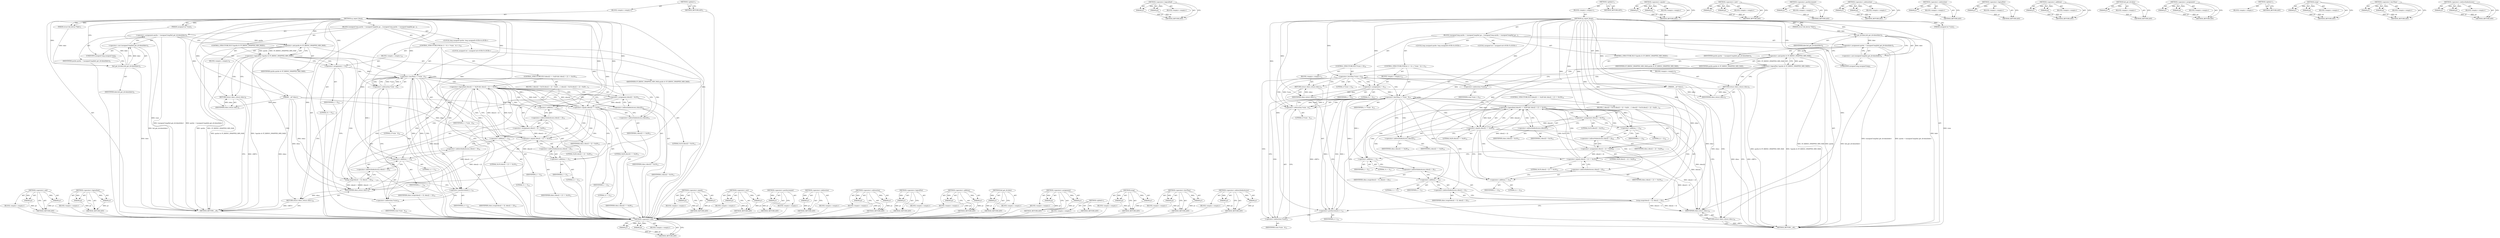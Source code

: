 digraph "&lt;operator&gt;.indirectIndexAccess" {
vulnerable_129 [label=<(METHOD,&lt;operator&gt;.and)>];
vulnerable_130 [label=<(PARAM,p1)>];
vulnerable_131 [label=<(PARAM,p2)>];
vulnerable_132 [label=<(BLOCK,&lt;empty&gt;,&lt;empty&gt;)>];
vulnerable_133 [label=<(METHOD_RETURN,ANY)>];
vulnerable_152 [label=<(METHOD,&lt;operator&gt;.logicalAnd)>];
vulnerable_153 [label=<(PARAM,p1)>];
vulnerable_154 [label=<(PARAM,p2)>];
vulnerable_155 [label=<(BLOCK,&lt;empty&gt;,&lt;empty&gt;)>];
vulnerable_156 [label=<(METHOD_RETURN,ANY)>];
vulnerable_6 [label=<(METHOD,&lt;global&gt;)<SUB>1</SUB>>];
vulnerable_7 [label=<(BLOCK,&lt;empty&gt;,&lt;empty&gt;)<SUB>1</SUB>>];
vulnerable_8 [label=<(METHOD,cp_report_fixup)<SUB>1</SUB>>];
vulnerable_9 [label=<(PARAM,struct hid_device *hdev)<SUB>1</SUB>>];
vulnerable_10 [label=<(PARAM,__u8 *rdesc)<SUB>1</SUB>>];
vulnerable_11 [label=<(PARAM,unsigned int *rsize)<SUB>2</SUB>>];
vulnerable_12 [label=<(BLOCK,{
	unsigned long quirks = (unsigned long)hid_ge...,{
	unsigned long quirks = (unsigned long)hid_ge...)<SUB>3</SUB>>];
vulnerable_13 [label="<(LOCAL,long unsigned quirks: long unsigned)<SUB>4</SUB>>"];
vulnerable_14 [label=<(&lt;operator&gt;.assignment,quirks = (unsigned long)hid_get_drvdata(hdev))<SUB>4</SUB>>];
vulnerable_15 [label=<(IDENTIFIER,quirks,quirks = (unsigned long)hid_get_drvdata(hdev))<SUB>4</SUB>>];
vulnerable_16 [label=<(&lt;operator&gt;.cast,(unsigned long)hid_get_drvdata(hdev))<SUB>4</SUB>>];
vulnerable_17 [label=<(UNKNOWN,unsigned long,unsigned long)<SUB>4</SUB>>];
vulnerable_18 [label=<(hid_get_drvdata,hid_get_drvdata(hdev))<SUB>4</SUB>>];
vulnerable_19 [label=<(IDENTIFIER,hdev,hid_get_drvdata(hdev))<SUB>4</SUB>>];
vulnerable_20 [label="<(LOCAL,unsigned int i: unsigned int)<SUB>5</SUB>>"];
vulnerable_21 [label=<(CONTROL_STRUCTURE,IF,if (!(quirks &amp; CP_RDESC_SWAPPED_MIN_MAX)))<SUB>7</SUB>>];
vulnerable_22 [label=<(&lt;operator&gt;.logicalNot,!(quirks &amp; CP_RDESC_SWAPPED_MIN_MAX))<SUB>7</SUB>>];
vulnerable_23 [label=<(&lt;operator&gt;.and,quirks &amp; CP_RDESC_SWAPPED_MIN_MAX)<SUB>7</SUB>>];
vulnerable_24 [label=<(IDENTIFIER,quirks,quirks &amp; CP_RDESC_SWAPPED_MIN_MAX)<SUB>7</SUB>>];
vulnerable_25 [label=<(IDENTIFIER,CP_RDESC_SWAPPED_MIN_MAX,quirks &amp; CP_RDESC_SWAPPED_MIN_MAX)<SUB>7</SUB>>];
vulnerable_26 [label=<(BLOCK,&lt;empty&gt;,&lt;empty&gt;)<SUB>8</SUB>>];
vulnerable_27 [label=<(RETURN,return rdesc;,return rdesc;)<SUB>8</SUB>>];
vulnerable_28 [label=<(IDENTIFIER,rdesc,return rdesc;)<SUB>8</SUB>>];
vulnerable_29 [label=<(CONTROL_STRUCTURE,FOR,for (i = 0;i &lt; *rsize - 4;i++))<SUB>10</SUB>>];
vulnerable_30 [label=<(BLOCK,&lt;empty&gt;,&lt;empty&gt;)<SUB>10</SUB>>];
vulnerable_31 [label=<(&lt;operator&gt;.assignment,i = 0)<SUB>10</SUB>>];
vulnerable_32 [label=<(IDENTIFIER,i,i = 0)<SUB>10</SUB>>];
vulnerable_33 [label=<(LITERAL,0,i = 0)<SUB>10</SUB>>];
vulnerable_34 [label=<(&lt;operator&gt;.lessThan,i &lt; *rsize - 4)<SUB>10</SUB>>];
vulnerable_35 [label=<(IDENTIFIER,i,i &lt; *rsize - 4)<SUB>10</SUB>>];
vulnerable_36 [label=<(&lt;operator&gt;.subtraction,*rsize - 4)<SUB>10</SUB>>];
vulnerable_37 [label=<(&lt;operator&gt;.indirection,*rsize)<SUB>10</SUB>>];
vulnerable_38 [label=<(IDENTIFIER,rsize,*rsize - 4)<SUB>10</SUB>>];
vulnerable_39 [label=<(LITERAL,4,*rsize - 4)<SUB>10</SUB>>];
vulnerable_40 [label=<(&lt;operator&gt;.postIncrement,i++)<SUB>10</SUB>>];
vulnerable_41 [label=<(IDENTIFIER,i,i++)<SUB>10</SUB>>];
vulnerable_42 [label=<(CONTROL_STRUCTURE,IF,if (rdesc[i] == 0x29 &amp;&amp; rdesc[i + 2] == 0x19))<SUB>11</SUB>>];
vulnerable_43 [label=<(&lt;operator&gt;.logicalAnd,rdesc[i] == 0x29 &amp;&amp; rdesc[i + 2] == 0x19)<SUB>11</SUB>>];
vulnerable_44 [label=<(&lt;operator&gt;.equals,rdesc[i] == 0x29)<SUB>11</SUB>>];
vulnerable_45 [label=<(&lt;operator&gt;.indirectIndexAccess,rdesc[i])<SUB>11</SUB>>];
vulnerable_46 [label=<(IDENTIFIER,rdesc,rdesc[i] == 0x29)<SUB>11</SUB>>];
vulnerable_47 [label=<(IDENTIFIER,i,rdesc[i] == 0x29)<SUB>11</SUB>>];
vulnerable_48 [label=<(LITERAL,0x29,rdesc[i] == 0x29)<SUB>11</SUB>>];
vulnerable_49 [label=<(&lt;operator&gt;.equals,rdesc[i + 2] == 0x19)<SUB>11</SUB>>];
vulnerable_50 [label=<(&lt;operator&gt;.indirectIndexAccess,rdesc[i + 2])<SUB>11</SUB>>];
vulnerable_51 [label=<(IDENTIFIER,rdesc,rdesc[i + 2] == 0x19)<SUB>11</SUB>>];
vulnerable_52 [label=<(&lt;operator&gt;.addition,i + 2)<SUB>11</SUB>>];
vulnerable_53 [label=<(IDENTIFIER,i,i + 2)<SUB>11</SUB>>];
vulnerable_54 [label=<(LITERAL,2,i + 2)<SUB>11</SUB>>];
vulnerable_55 [label=<(LITERAL,0x19,rdesc[i + 2] == 0x19)<SUB>11</SUB>>];
vulnerable_56 [label=<(BLOCK,{
 			rdesc[i] = 0x19;
			rdesc[i + 2] = 0x29;
...,{
 			rdesc[i] = 0x19;
			rdesc[i + 2] = 0x29;
...)<SUB>11</SUB>>];
vulnerable_57 [label=<(&lt;operator&gt;.assignment,rdesc[i] = 0x19)<SUB>12</SUB>>];
vulnerable_58 [label=<(&lt;operator&gt;.indirectIndexAccess,rdesc[i])<SUB>12</SUB>>];
vulnerable_59 [label=<(IDENTIFIER,rdesc,rdesc[i] = 0x19)<SUB>12</SUB>>];
vulnerable_60 [label=<(IDENTIFIER,i,rdesc[i] = 0x19)<SUB>12</SUB>>];
vulnerable_61 [label=<(LITERAL,0x19,rdesc[i] = 0x19)<SUB>12</SUB>>];
vulnerable_62 [label=<(&lt;operator&gt;.assignment,rdesc[i + 2] = 0x29)<SUB>13</SUB>>];
vulnerable_63 [label=<(&lt;operator&gt;.indirectIndexAccess,rdesc[i + 2])<SUB>13</SUB>>];
vulnerable_64 [label=<(IDENTIFIER,rdesc,rdesc[i + 2] = 0x29)<SUB>13</SUB>>];
vulnerable_65 [label=<(&lt;operator&gt;.addition,i + 2)<SUB>13</SUB>>];
vulnerable_66 [label=<(IDENTIFIER,i,i + 2)<SUB>13</SUB>>];
vulnerable_67 [label=<(LITERAL,2,i + 2)<SUB>13</SUB>>];
vulnerable_68 [label=<(LITERAL,0x29,rdesc[i + 2] = 0x29)<SUB>13</SUB>>];
vulnerable_69 [label=<(swap,swap(rdesc[i + 3], rdesc[i + 1]))<SUB>14</SUB>>];
vulnerable_70 [label=<(&lt;operator&gt;.indirectIndexAccess,rdesc[i + 3])<SUB>14</SUB>>];
vulnerable_71 [label=<(IDENTIFIER,rdesc,swap(rdesc[i + 3], rdesc[i + 1]))<SUB>14</SUB>>];
vulnerable_72 [label=<(&lt;operator&gt;.addition,i + 3)<SUB>14</SUB>>];
vulnerable_73 [label=<(IDENTIFIER,i,i + 3)<SUB>14</SUB>>];
vulnerable_74 [label=<(LITERAL,3,i + 3)<SUB>14</SUB>>];
vulnerable_75 [label=<(&lt;operator&gt;.indirectIndexAccess,rdesc[i + 1])<SUB>14</SUB>>];
vulnerable_76 [label=<(IDENTIFIER,rdesc,swap(rdesc[i + 3], rdesc[i + 1]))<SUB>14</SUB>>];
vulnerable_77 [label=<(&lt;operator&gt;.addition,i + 1)<SUB>14</SUB>>];
vulnerable_78 [label=<(IDENTIFIER,i,i + 1)<SUB>14</SUB>>];
vulnerable_79 [label=<(LITERAL,1,i + 1)<SUB>14</SUB>>];
vulnerable_80 [label=<(RETURN,return rdesc;,return rdesc;)<SUB>16</SUB>>];
vulnerable_81 [label=<(IDENTIFIER,rdesc,return rdesc;)<SUB>16</SUB>>];
vulnerable_82 [label=<(METHOD_RETURN,__u8)<SUB>1</SUB>>];
vulnerable_84 [label=<(METHOD_RETURN,ANY)<SUB>1</SUB>>];
vulnerable_157 [label=<(METHOD,&lt;operator&gt;.equals)>];
vulnerable_158 [label=<(PARAM,p1)>];
vulnerable_159 [label=<(PARAM,p2)>];
vulnerable_160 [label=<(BLOCK,&lt;empty&gt;,&lt;empty&gt;)>];
vulnerable_161 [label=<(METHOD_RETURN,ANY)>];
vulnerable_116 [label=<(METHOD,&lt;operator&gt;.cast)>];
vulnerable_117 [label=<(PARAM,p1)>];
vulnerable_118 [label=<(PARAM,p2)>];
vulnerable_119 [label=<(BLOCK,&lt;empty&gt;,&lt;empty&gt;)>];
vulnerable_120 [label=<(METHOD_RETURN,ANY)>];
vulnerable_148 [label=<(METHOD,&lt;operator&gt;.postIncrement)>];
vulnerable_149 [label=<(PARAM,p1)>];
vulnerable_150 [label=<(BLOCK,&lt;empty&gt;,&lt;empty&gt;)>];
vulnerable_151 [label=<(METHOD_RETURN,ANY)>];
vulnerable_144 [label=<(METHOD,&lt;operator&gt;.indirection)>];
vulnerable_145 [label=<(PARAM,p1)>];
vulnerable_146 [label=<(BLOCK,&lt;empty&gt;,&lt;empty&gt;)>];
vulnerable_147 [label=<(METHOD_RETURN,ANY)>];
vulnerable_139 [label=<(METHOD,&lt;operator&gt;.subtraction)>];
vulnerable_140 [label=<(PARAM,p1)>];
vulnerable_141 [label=<(PARAM,p2)>];
vulnerable_142 [label=<(BLOCK,&lt;empty&gt;,&lt;empty&gt;)>];
vulnerable_143 [label=<(METHOD_RETURN,ANY)>];
vulnerable_125 [label=<(METHOD,&lt;operator&gt;.logicalNot)>];
vulnerable_126 [label=<(PARAM,p1)>];
vulnerable_127 [label=<(BLOCK,&lt;empty&gt;,&lt;empty&gt;)>];
vulnerable_128 [label=<(METHOD_RETURN,ANY)>];
vulnerable_167 [label=<(METHOD,&lt;operator&gt;.addition)>];
vulnerable_168 [label=<(PARAM,p1)>];
vulnerable_169 [label=<(PARAM,p2)>];
vulnerable_170 [label=<(BLOCK,&lt;empty&gt;,&lt;empty&gt;)>];
vulnerable_171 [label=<(METHOD_RETURN,ANY)>];
vulnerable_121 [label=<(METHOD,hid_get_drvdata)>];
vulnerable_122 [label=<(PARAM,p1)>];
vulnerable_123 [label=<(BLOCK,&lt;empty&gt;,&lt;empty&gt;)>];
vulnerable_124 [label=<(METHOD_RETURN,ANY)>];
vulnerable_111 [label=<(METHOD,&lt;operator&gt;.assignment)>];
vulnerable_112 [label=<(PARAM,p1)>];
vulnerable_113 [label=<(PARAM,p2)>];
vulnerable_114 [label=<(BLOCK,&lt;empty&gt;,&lt;empty&gt;)>];
vulnerable_115 [label=<(METHOD_RETURN,ANY)>];
vulnerable_105 [label=<(METHOD,&lt;global&gt;)<SUB>1</SUB>>];
vulnerable_106 [label=<(BLOCK,&lt;empty&gt;,&lt;empty&gt;)>];
vulnerable_107 [label=<(METHOD_RETURN,ANY)>];
vulnerable_172 [label=<(METHOD,swap)>];
vulnerable_173 [label=<(PARAM,p1)>];
vulnerable_174 [label=<(PARAM,p2)>];
vulnerable_175 [label=<(BLOCK,&lt;empty&gt;,&lt;empty&gt;)>];
vulnerable_176 [label=<(METHOD_RETURN,ANY)>];
vulnerable_134 [label=<(METHOD,&lt;operator&gt;.lessThan)>];
vulnerable_135 [label=<(PARAM,p1)>];
vulnerable_136 [label=<(PARAM,p2)>];
vulnerable_137 [label=<(BLOCK,&lt;empty&gt;,&lt;empty&gt;)>];
vulnerable_138 [label=<(METHOD_RETURN,ANY)>];
vulnerable_162 [label=<(METHOD,&lt;operator&gt;.indirectIndexAccess)>];
vulnerable_163 [label=<(PARAM,p1)>];
vulnerable_164 [label=<(PARAM,p2)>];
vulnerable_165 [label=<(BLOCK,&lt;empty&gt;,&lt;empty&gt;)>];
vulnerable_166 [label=<(METHOD_RETURN,ANY)>];
fixed_137 [label=<(METHOD,&lt;operator&gt;.and)>];
fixed_138 [label=<(PARAM,p1)>];
fixed_139 [label=<(PARAM,p2)>];
fixed_140 [label=<(BLOCK,&lt;empty&gt;,&lt;empty&gt;)>];
fixed_141 [label=<(METHOD_RETURN,ANY)>];
fixed_160 [label=<(METHOD,&lt;operator&gt;.logicalAnd)>];
fixed_161 [label=<(PARAM,p1)>];
fixed_162 [label=<(PARAM,p2)>];
fixed_163 [label=<(BLOCK,&lt;empty&gt;,&lt;empty&gt;)>];
fixed_164 [label=<(METHOD_RETURN,ANY)>];
fixed_6 [label=<(METHOD,&lt;global&gt;)<SUB>1</SUB>>];
fixed_7 [label=<(BLOCK,&lt;empty&gt;,&lt;empty&gt;)<SUB>1</SUB>>];
fixed_8 [label=<(METHOD,cp_report_fixup)<SUB>1</SUB>>];
fixed_9 [label=<(PARAM,struct hid_device *hdev)<SUB>1</SUB>>];
fixed_10 [label=<(PARAM,__u8 *rdesc)<SUB>1</SUB>>];
fixed_11 [label=<(PARAM,unsigned int *rsize)<SUB>2</SUB>>];
fixed_12 [label=<(BLOCK,{
	unsigned long quirks = (unsigned long)hid_ge...,{
	unsigned long quirks = (unsigned long)hid_ge...)<SUB>3</SUB>>];
fixed_13 [label="<(LOCAL,long unsigned quirks: long unsigned)<SUB>4</SUB>>"];
fixed_14 [label=<(&lt;operator&gt;.assignment,quirks = (unsigned long)hid_get_drvdata(hdev))<SUB>4</SUB>>];
fixed_15 [label=<(IDENTIFIER,quirks,quirks = (unsigned long)hid_get_drvdata(hdev))<SUB>4</SUB>>];
fixed_16 [label=<(&lt;operator&gt;.cast,(unsigned long)hid_get_drvdata(hdev))<SUB>4</SUB>>];
fixed_17 [label=<(UNKNOWN,unsigned long,unsigned long)<SUB>4</SUB>>];
fixed_18 [label=<(hid_get_drvdata,hid_get_drvdata(hdev))<SUB>4</SUB>>];
fixed_19 [label=<(IDENTIFIER,hdev,hid_get_drvdata(hdev))<SUB>4</SUB>>];
fixed_20 [label="<(LOCAL,unsigned int i: unsigned int)<SUB>5</SUB>>"];
fixed_21 [label=<(CONTROL_STRUCTURE,IF,if (!(quirks &amp; CP_RDESC_SWAPPED_MIN_MAX)))<SUB>7</SUB>>];
fixed_22 [label=<(&lt;operator&gt;.logicalNot,!(quirks &amp; CP_RDESC_SWAPPED_MIN_MAX))<SUB>7</SUB>>];
fixed_23 [label=<(&lt;operator&gt;.and,quirks &amp; CP_RDESC_SWAPPED_MIN_MAX)<SUB>7</SUB>>];
fixed_24 [label=<(IDENTIFIER,quirks,quirks &amp; CP_RDESC_SWAPPED_MIN_MAX)<SUB>7</SUB>>];
fixed_25 [label=<(IDENTIFIER,CP_RDESC_SWAPPED_MIN_MAX,quirks &amp; CP_RDESC_SWAPPED_MIN_MAX)<SUB>7</SUB>>];
fixed_26 [label=<(BLOCK,&lt;empty&gt;,&lt;empty&gt;)<SUB>8</SUB>>];
fixed_27 [label=<(RETURN,return rdesc;,return rdesc;)<SUB>8</SUB>>];
fixed_28 [label=<(IDENTIFIER,rdesc,return rdesc;)<SUB>8</SUB>>];
fixed_29 [label=<(CONTROL_STRUCTURE,IF,if (*rsize &lt; 4))<SUB>10</SUB>>];
fixed_30 [label=<(&lt;operator&gt;.lessThan,*rsize &lt; 4)<SUB>10</SUB>>];
fixed_31 [label=<(&lt;operator&gt;.indirection,*rsize)<SUB>10</SUB>>];
fixed_32 [label=<(IDENTIFIER,rsize,*rsize &lt; 4)<SUB>10</SUB>>];
fixed_33 [label=<(LITERAL,4,*rsize &lt; 4)<SUB>10</SUB>>];
fixed_34 [label=<(BLOCK,&lt;empty&gt;,&lt;empty&gt;)<SUB>11</SUB>>];
fixed_35 [label=<(RETURN,return rdesc;,return rdesc;)<SUB>11</SUB>>];
fixed_36 [label=<(IDENTIFIER,rdesc,return rdesc;)<SUB>11</SUB>>];
fixed_37 [label=<(CONTROL_STRUCTURE,FOR,for (i = 0;i &lt; *rsize - 4;i++))<SUB>13</SUB>>];
fixed_38 [label=<(BLOCK,&lt;empty&gt;,&lt;empty&gt;)<SUB>13</SUB>>];
fixed_39 [label=<(&lt;operator&gt;.assignment,i = 0)<SUB>13</SUB>>];
fixed_40 [label=<(IDENTIFIER,i,i = 0)<SUB>13</SUB>>];
fixed_41 [label=<(LITERAL,0,i = 0)<SUB>13</SUB>>];
fixed_42 [label=<(&lt;operator&gt;.lessThan,i &lt; *rsize - 4)<SUB>13</SUB>>];
fixed_43 [label=<(IDENTIFIER,i,i &lt; *rsize - 4)<SUB>13</SUB>>];
fixed_44 [label=<(&lt;operator&gt;.subtraction,*rsize - 4)<SUB>13</SUB>>];
fixed_45 [label=<(&lt;operator&gt;.indirection,*rsize)<SUB>13</SUB>>];
fixed_46 [label=<(IDENTIFIER,rsize,*rsize - 4)<SUB>13</SUB>>];
fixed_47 [label=<(LITERAL,4,*rsize - 4)<SUB>13</SUB>>];
fixed_48 [label=<(&lt;operator&gt;.postIncrement,i++)<SUB>13</SUB>>];
fixed_49 [label=<(IDENTIFIER,i,i++)<SUB>13</SUB>>];
fixed_50 [label=<(CONTROL_STRUCTURE,IF,if (rdesc[i] == 0x29 &amp;&amp; rdesc[i + 2] == 0x19))<SUB>14</SUB>>];
fixed_51 [label=<(&lt;operator&gt;.logicalAnd,rdesc[i] == 0x29 &amp;&amp; rdesc[i + 2] == 0x19)<SUB>14</SUB>>];
fixed_52 [label=<(&lt;operator&gt;.equals,rdesc[i] == 0x29)<SUB>14</SUB>>];
fixed_53 [label=<(&lt;operator&gt;.indirectIndexAccess,rdesc[i])<SUB>14</SUB>>];
fixed_54 [label=<(IDENTIFIER,rdesc,rdesc[i] == 0x29)<SUB>14</SUB>>];
fixed_55 [label=<(IDENTIFIER,i,rdesc[i] == 0x29)<SUB>14</SUB>>];
fixed_56 [label=<(LITERAL,0x29,rdesc[i] == 0x29)<SUB>14</SUB>>];
fixed_57 [label=<(&lt;operator&gt;.equals,rdesc[i + 2] == 0x19)<SUB>14</SUB>>];
fixed_58 [label=<(&lt;operator&gt;.indirectIndexAccess,rdesc[i + 2])<SUB>14</SUB>>];
fixed_59 [label=<(IDENTIFIER,rdesc,rdesc[i + 2] == 0x19)<SUB>14</SUB>>];
fixed_60 [label=<(&lt;operator&gt;.addition,i + 2)<SUB>14</SUB>>];
fixed_61 [label=<(IDENTIFIER,i,i + 2)<SUB>14</SUB>>];
fixed_62 [label=<(LITERAL,2,i + 2)<SUB>14</SUB>>];
fixed_63 [label=<(LITERAL,0x19,rdesc[i + 2] == 0x19)<SUB>14</SUB>>];
fixed_64 [label=<(BLOCK,{
 			rdesc[i] = 0x19;
			rdesc[i + 2] = 0x29;
...,{
 			rdesc[i] = 0x19;
			rdesc[i + 2] = 0x29;
...)<SUB>14</SUB>>];
fixed_65 [label=<(&lt;operator&gt;.assignment,rdesc[i] = 0x19)<SUB>15</SUB>>];
fixed_66 [label=<(&lt;operator&gt;.indirectIndexAccess,rdesc[i])<SUB>15</SUB>>];
fixed_67 [label=<(IDENTIFIER,rdesc,rdesc[i] = 0x19)<SUB>15</SUB>>];
fixed_68 [label=<(IDENTIFIER,i,rdesc[i] = 0x19)<SUB>15</SUB>>];
fixed_69 [label=<(LITERAL,0x19,rdesc[i] = 0x19)<SUB>15</SUB>>];
fixed_70 [label=<(&lt;operator&gt;.assignment,rdesc[i + 2] = 0x29)<SUB>16</SUB>>];
fixed_71 [label=<(&lt;operator&gt;.indirectIndexAccess,rdesc[i + 2])<SUB>16</SUB>>];
fixed_72 [label=<(IDENTIFIER,rdesc,rdesc[i + 2] = 0x29)<SUB>16</SUB>>];
fixed_73 [label=<(&lt;operator&gt;.addition,i + 2)<SUB>16</SUB>>];
fixed_74 [label=<(IDENTIFIER,i,i + 2)<SUB>16</SUB>>];
fixed_75 [label=<(LITERAL,2,i + 2)<SUB>16</SUB>>];
fixed_76 [label=<(LITERAL,0x29,rdesc[i + 2] = 0x29)<SUB>16</SUB>>];
fixed_77 [label=<(swap,swap(rdesc[i + 3], rdesc[i + 1]))<SUB>17</SUB>>];
fixed_78 [label=<(&lt;operator&gt;.indirectIndexAccess,rdesc[i + 3])<SUB>17</SUB>>];
fixed_79 [label=<(IDENTIFIER,rdesc,swap(rdesc[i + 3], rdesc[i + 1]))<SUB>17</SUB>>];
fixed_80 [label=<(&lt;operator&gt;.addition,i + 3)<SUB>17</SUB>>];
fixed_81 [label=<(IDENTIFIER,i,i + 3)<SUB>17</SUB>>];
fixed_82 [label=<(LITERAL,3,i + 3)<SUB>17</SUB>>];
fixed_83 [label=<(&lt;operator&gt;.indirectIndexAccess,rdesc[i + 1])<SUB>17</SUB>>];
fixed_84 [label=<(IDENTIFIER,rdesc,swap(rdesc[i + 3], rdesc[i + 1]))<SUB>17</SUB>>];
fixed_85 [label=<(&lt;operator&gt;.addition,i + 1)<SUB>17</SUB>>];
fixed_86 [label=<(IDENTIFIER,i,i + 1)<SUB>17</SUB>>];
fixed_87 [label=<(LITERAL,1,i + 1)<SUB>17</SUB>>];
fixed_88 [label=<(RETURN,return rdesc;,return rdesc;)<SUB>19</SUB>>];
fixed_89 [label=<(IDENTIFIER,rdesc,return rdesc;)<SUB>19</SUB>>];
fixed_90 [label=<(METHOD_RETURN,__u8)<SUB>1</SUB>>];
fixed_92 [label=<(METHOD_RETURN,ANY)<SUB>1</SUB>>];
fixed_165 [label=<(METHOD,&lt;operator&gt;.equals)>];
fixed_166 [label=<(PARAM,p1)>];
fixed_167 [label=<(PARAM,p2)>];
fixed_168 [label=<(BLOCK,&lt;empty&gt;,&lt;empty&gt;)>];
fixed_169 [label=<(METHOD_RETURN,ANY)>];
fixed_124 [label=<(METHOD,&lt;operator&gt;.cast)>];
fixed_125 [label=<(PARAM,p1)>];
fixed_126 [label=<(PARAM,p2)>];
fixed_127 [label=<(BLOCK,&lt;empty&gt;,&lt;empty&gt;)>];
fixed_128 [label=<(METHOD_RETURN,ANY)>];
fixed_156 [label=<(METHOD,&lt;operator&gt;.postIncrement)>];
fixed_157 [label=<(PARAM,p1)>];
fixed_158 [label=<(BLOCK,&lt;empty&gt;,&lt;empty&gt;)>];
fixed_159 [label=<(METHOD_RETURN,ANY)>];
fixed_151 [label=<(METHOD,&lt;operator&gt;.subtraction)>];
fixed_152 [label=<(PARAM,p1)>];
fixed_153 [label=<(PARAM,p2)>];
fixed_154 [label=<(BLOCK,&lt;empty&gt;,&lt;empty&gt;)>];
fixed_155 [label=<(METHOD_RETURN,ANY)>];
fixed_147 [label=<(METHOD,&lt;operator&gt;.indirection)>];
fixed_148 [label=<(PARAM,p1)>];
fixed_149 [label=<(BLOCK,&lt;empty&gt;,&lt;empty&gt;)>];
fixed_150 [label=<(METHOD_RETURN,ANY)>];
fixed_133 [label=<(METHOD,&lt;operator&gt;.logicalNot)>];
fixed_134 [label=<(PARAM,p1)>];
fixed_135 [label=<(BLOCK,&lt;empty&gt;,&lt;empty&gt;)>];
fixed_136 [label=<(METHOD_RETURN,ANY)>];
fixed_175 [label=<(METHOD,&lt;operator&gt;.addition)>];
fixed_176 [label=<(PARAM,p1)>];
fixed_177 [label=<(PARAM,p2)>];
fixed_178 [label=<(BLOCK,&lt;empty&gt;,&lt;empty&gt;)>];
fixed_179 [label=<(METHOD_RETURN,ANY)>];
fixed_129 [label=<(METHOD,hid_get_drvdata)>];
fixed_130 [label=<(PARAM,p1)>];
fixed_131 [label=<(BLOCK,&lt;empty&gt;,&lt;empty&gt;)>];
fixed_132 [label=<(METHOD_RETURN,ANY)>];
fixed_119 [label=<(METHOD,&lt;operator&gt;.assignment)>];
fixed_120 [label=<(PARAM,p1)>];
fixed_121 [label=<(PARAM,p2)>];
fixed_122 [label=<(BLOCK,&lt;empty&gt;,&lt;empty&gt;)>];
fixed_123 [label=<(METHOD_RETURN,ANY)>];
fixed_113 [label=<(METHOD,&lt;global&gt;)<SUB>1</SUB>>];
fixed_114 [label=<(BLOCK,&lt;empty&gt;,&lt;empty&gt;)>];
fixed_115 [label=<(METHOD_RETURN,ANY)>];
fixed_180 [label=<(METHOD,swap)>];
fixed_181 [label=<(PARAM,p1)>];
fixed_182 [label=<(PARAM,p2)>];
fixed_183 [label=<(BLOCK,&lt;empty&gt;,&lt;empty&gt;)>];
fixed_184 [label=<(METHOD_RETURN,ANY)>];
fixed_142 [label=<(METHOD,&lt;operator&gt;.lessThan)>];
fixed_143 [label=<(PARAM,p1)>];
fixed_144 [label=<(PARAM,p2)>];
fixed_145 [label=<(BLOCK,&lt;empty&gt;,&lt;empty&gt;)>];
fixed_146 [label=<(METHOD_RETURN,ANY)>];
fixed_170 [label=<(METHOD,&lt;operator&gt;.indirectIndexAccess)>];
fixed_171 [label=<(PARAM,p1)>];
fixed_172 [label=<(PARAM,p2)>];
fixed_173 [label=<(BLOCK,&lt;empty&gt;,&lt;empty&gt;)>];
fixed_174 [label=<(METHOD_RETURN,ANY)>];
vulnerable_129 -> vulnerable_130  [key=0, label="AST: "];
vulnerable_129 -> vulnerable_130  [key=1, label="DDG: "];
vulnerable_129 -> vulnerable_132  [key=0, label="AST: "];
vulnerable_129 -> vulnerable_131  [key=0, label="AST: "];
vulnerable_129 -> vulnerable_131  [key=1, label="DDG: "];
vulnerable_129 -> vulnerable_133  [key=0, label="AST: "];
vulnerable_129 -> vulnerable_133  [key=1, label="CFG: "];
vulnerable_130 -> vulnerable_133  [key=0, label="DDG: p1"];
vulnerable_131 -> vulnerable_133  [key=0, label="DDG: p2"];
vulnerable_132 -> fixed_137  [key=0];
vulnerable_133 -> fixed_137  [key=0];
vulnerable_152 -> vulnerable_153  [key=0, label="AST: "];
vulnerable_152 -> vulnerable_153  [key=1, label="DDG: "];
vulnerable_152 -> vulnerable_155  [key=0, label="AST: "];
vulnerable_152 -> vulnerable_154  [key=0, label="AST: "];
vulnerable_152 -> vulnerable_154  [key=1, label="DDG: "];
vulnerable_152 -> vulnerable_156  [key=0, label="AST: "];
vulnerable_152 -> vulnerable_156  [key=1, label="CFG: "];
vulnerable_153 -> vulnerable_156  [key=0, label="DDG: p1"];
vulnerable_154 -> vulnerable_156  [key=0, label="DDG: p2"];
vulnerable_155 -> fixed_137  [key=0];
vulnerable_156 -> fixed_137  [key=0];
vulnerable_6 -> vulnerable_7  [key=0, label="AST: "];
vulnerable_6 -> vulnerable_84  [key=0, label="AST: "];
vulnerable_6 -> vulnerable_84  [key=1, label="CFG: "];
vulnerable_7 -> vulnerable_8  [key=0, label="AST: "];
vulnerable_8 -> vulnerable_9  [key=0, label="AST: "];
vulnerable_8 -> vulnerable_9  [key=1, label="DDG: "];
vulnerable_8 -> vulnerable_10  [key=0, label="AST: "];
vulnerable_8 -> vulnerable_10  [key=1, label="DDG: "];
vulnerable_8 -> vulnerable_11  [key=0, label="AST: "];
vulnerable_8 -> vulnerable_11  [key=1, label="DDG: "];
vulnerable_8 -> vulnerable_12  [key=0, label="AST: "];
vulnerable_8 -> vulnerable_82  [key=0, label="AST: "];
vulnerable_8 -> vulnerable_17  [key=0, label="CFG: "];
vulnerable_8 -> vulnerable_81  [key=0, label="DDG: "];
vulnerable_8 -> vulnerable_31  [key=0, label="DDG: "];
vulnerable_8 -> vulnerable_34  [key=0, label="DDG: "];
vulnerable_8 -> vulnerable_40  [key=0, label="DDG: "];
vulnerable_8 -> vulnerable_18  [key=0, label="DDG: "];
vulnerable_8 -> vulnerable_23  [key=0, label="DDG: "];
vulnerable_8 -> vulnerable_28  [key=0, label="DDG: "];
vulnerable_8 -> vulnerable_36  [key=0, label="DDG: "];
vulnerable_8 -> vulnerable_57  [key=0, label="DDG: "];
vulnerable_8 -> vulnerable_62  [key=0, label="DDG: "];
vulnerable_8 -> vulnerable_44  [key=0, label="DDG: "];
vulnerable_8 -> vulnerable_49  [key=0, label="DDG: "];
vulnerable_8 -> vulnerable_52  [key=0, label="DDG: "];
vulnerable_8 -> vulnerable_65  [key=0, label="DDG: "];
vulnerable_8 -> vulnerable_72  [key=0, label="DDG: "];
vulnerable_8 -> vulnerable_77  [key=0, label="DDG: "];
vulnerable_9 -> vulnerable_18  [key=0, label="DDG: hdev"];
vulnerable_10 -> vulnerable_82  [key=0, label="DDG: rdesc"];
vulnerable_10 -> vulnerable_81  [key=0, label="DDG: rdesc"];
vulnerable_10 -> vulnerable_28  [key=0, label="DDG: rdesc"];
vulnerable_10 -> vulnerable_44  [key=0, label="DDG: rdesc"];
vulnerable_10 -> vulnerable_49  [key=0, label="DDG: rdesc"];
vulnerable_10 -> vulnerable_69  [key=0, label="DDG: rdesc"];
vulnerable_11 -> vulnerable_82  [key=0, label="DDG: rsize"];
vulnerable_12 -> vulnerable_13  [key=0, label="AST: "];
vulnerable_12 -> vulnerable_14  [key=0, label="AST: "];
vulnerable_12 -> vulnerable_20  [key=0, label="AST: "];
vulnerable_12 -> vulnerable_21  [key=0, label="AST: "];
vulnerable_12 -> vulnerable_29  [key=0, label="AST: "];
vulnerable_12 -> vulnerable_80  [key=0, label="AST: "];
vulnerable_13 -> fixed_137  [key=0];
vulnerable_14 -> vulnerable_15  [key=0, label="AST: "];
vulnerable_14 -> vulnerable_16  [key=0, label="AST: "];
vulnerable_14 -> vulnerable_23  [key=0, label="CFG: "];
vulnerable_14 -> vulnerable_23  [key=1, label="DDG: quirks"];
vulnerable_14 -> vulnerable_82  [key=0, label="DDG: (unsigned long)hid_get_drvdata(hdev)"];
vulnerable_14 -> vulnerable_82  [key=1, label="DDG: quirks = (unsigned long)hid_get_drvdata(hdev)"];
vulnerable_15 -> fixed_137  [key=0];
vulnerable_16 -> vulnerable_17  [key=0, label="AST: "];
vulnerable_16 -> vulnerable_18  [key=0, label="AST: "];
vulnerable_16 -> vulnerable_14  [key=0, label="CFG: "];
vulnerable_16 -> vulnerable_82  [key=0, label="DDG: hid_get_drvdata(hdev)"];
vulnerable_17 -> vulnerable_18  [key=0, label="CFG: "];
vulnerable_18 -> vulnerable_19  [key=0, label="AST: "];
vulnerable_18 -> vulnerable_16  [key=0, label="CFG: "];
vulnerable_18 -> vulnerable_16  [key=1, label="DDG: hdev"];
vulnerable_18 -> vulnerable_82  [key=0, label="DDG: hdev"];
vulnerable_18 -> vulnerable_14  [key=0, label="DDG: hdev"];
vulnerable_19 -> fixed_137  [key=0];
vulnerable_20 -> fixed_137  [key=0];
vulnerable_21 -> vulnerable_22  [key=0, label="AST: "];
vulnerable_21 -> vulnerable_26  [key=0, label="AST: "];
vulnerable_22 -> vulnerable_23  [key=0, label="AST: "];
vulnerable_22 -> vulnerable_27  [key=0, label="CFG: "];
vulnerable_22 -> vulnerable_27  [key=1, label="CDG: "];
vulnerable_22 -> vulnerable_31  [key=0, label="CFG: "];
vulnerable_22 -> vulnerable_31  [key=1, label="CDG: "];
vulnerable_22 -> vulnerable_82  [key=0, label="DDG: quirks &amp; CP_RDESC_SWAPPED_MIN_MAX"];
vulnerable_22 -> vulnerable_82  [key=1, label="DDG: !(quirks &amp; CP_RDESC_SWAPPED_MIN_MAX)"];
vulnerable_22 -> vulnerable_34  [key=0, label="CDG: "];
vulnerable_22 -> vulnerable_37  [key=0, label="CDG: "];
vulnerable_22 -> vulnerable_80  [key=0, label="CDG: "];
vulnerable_22 -> vulnerable_36  [key=0, label="CDG: "];
vulnerable_23 -> vulnerable_24  [key=0, label="AST: "];
vulnerable_23 -> vulnerable_25  [key=0, label="AST: "];
vulnerable_23 -> vulnerable_22  [key=0, label="CFG: "];
vulnerable_23 -> vulnerable_22  [key=1, label="DDG: quirks"];
vulnerable_23 -> vulnerable_22  [key=2, label="DDG: CP_RDESC_SWAPPED_MIN_MAX"];
vulnerable_23 -> vulnerable_82  [key=0, label="DDG: quirks"];
vulnerable_23 -> vulnerable_82  [key=1, label="DDG: CP_RDESC_SWAPPED_MIN_MAX"];
vulnerable_24 -> fixed_137  [key=0];
vulnerable_25 -> fixed_137  [key=0];
vulnerable_26 -> vulnerable_27  [key=0, label="AST: "];
vulnerable_27 -> vulnerable_28  [key=0, label="AST: "];
vulnerable_27 -> vulnerable_82  [key=0, label="CFG: "];
vulnerable_27 -> vulnerable_82  [key=1, label="DDG: &lt;RET&gt;"];
vulnerable_28 -> vulnerable_27  [key=0, label="DDG: rdesc"];
vulnerable_29 -> vulnerable_30  [key=0, label="AST: "];
vulnerable_29 -> vulnerable_34  [key=0, label="AST: "];
vulnerable_29 -> vulnerable_40  [key=0, label="AST: "];
vulnerable_29 -> vulnerable_42  [key=0, label="AST: "];
vulnerable_30 -> vulnerable_31  [key=0, label="AST: "];
vulnerable_31 -> vulnerable_32  [key=0, label="AST: "];
vulnerable_31 -> vulnerable_33  [key=0, label="AST: "];
vulnerable_31 -> vulnerable_37  [key=0, label="CFG: "];
vulnerable_31 -> vulnerable_34  [key=0, label="DDG: i"];
vulnerable_32 -> fixed_137  [key=0];
vulnerable_33 -> fixed_137  [key=0];
vulnerable_34 -> vulnerable_35  [key=0, label="AST: "];
vulnerable_34 -> vulnerable_36  [key=0, label="AST: "];
vulnerable_34 -> vulnerable_36  [key=1, label="CDG: "];
vulnerable_34 -> vulnerable_45  [key=0, label="CFG: "];
vulnerable_34 -> vulnerable_45  [key=1, label="CDG: "];
vulnerable_34 -> vulnerable_80  [key=0, label="CFG: "];
vulnerable_34 -> vulnerable_40  [key=0, label="DDG: i"];
vulnerable_34 -> vulnerable_40  [key=1, label="CDG: "];
vulnerable_34 -> vulnerable_52  [key=0, label="DDG: i"];
vulnerable_34 -> vulnerable_65  [key=0, label="DDG: i"];
vulnerable_34 -> vulnerable_72  [key=0, label="DDG: i"];
vulnerable_34 -> vulnerable_77  [key=0, label="DDG: i"];
vulnerable_34 -> vulnerable_34  [key=0, label="CDG: "];
vulnerable_34 -> vulnerable_37  [key=0, label="CDG: "];
vulnerable_34 -> vulnerable_44  [key=0, label="CDG: "];
vulnerable_34 -> vulnerable_43  [key=0, label="CDG: "];
vulnerable_35 -> fixed_137  [key=0];
vulnerable_36 -> vulnerable_37  [key=0, label="AST: "];
vulnerable_36 -> vulnerable_39  [key=0, label="AST: "];
vulnerable_36 -> vulnerable_34  [key=0, label="CFG: "];
vulnerable_36 -> vulnerable_34  [key=1, label="DDG: *rsize"];
vulnerable_36 -> vulnerable_34  [key=2, label="DDG: 4"];
vulnerable_37 -> vulnerable_38  [key=0, label="AST: "];
vulnerable_37 -> vulnerable_36  [key=0, label="CFG: "];
vulnerable_38 -> fixed_137  [key=0];
vulnerable_39 -> fixed_137  [key=0];
vulnerable_40 -> vulnerable_41  [key=0, label="AST: "];
vulnerable_40 -> vulnerable_37  [key=0, label="CFG: "];
vulnerable_40 -> vulnerable_34  [key=0, label="DDG: i"];
vulnerable_41 -> fixed_137  [key=0];
vulnerable_42 -> vulnerable_43  [key=0, label="AST: "];
vulnerable_42 -> vulnerable_56  [key=0, label="AST: "];
vulnerable_43 -> vulnerable_44  [key=0, label="AST: "];
vulnerable_43 -> vulnerable_49  [key=0, label="AST: "];
vulnerable_43 -> vulnerable_58  [key=0, label="CFG: "];
vulnerable_43 -> vulnerable_58  [key=1, label="CDG: "];
vulnerable_43 -> vulnerable_40  [key=0, label="CFG: "];
vulnerable_43 -> vulnerable_77  [key=0, label="CDG: "];
vulnerable_43 -> vulnerable_57  [key=0, label="CDG: "];
vulnerable_43 -> vulnerable_75  [key=0, label="CDG: "];
vulnerable_43 -> vulnerable_72  [key=0, label="CDG: "];
vulnerable_43 -> vulnerable_69  [key=0, label="CDG: "];
vulnerable_43 -> vulnerable_65  [key=0, label="CDG: "];
vulnerable_43 -> vulnerable_70  [key=0, label="CDG: "];
vulnerable_43 -> vulnerable_63  [key=0, label="CDG: "];
vulnerable_43 -> vulnerable_62  [key=0, label="CDG: "];
vulnerable_44 -> vulnerable_45  [key=0, label="AST: "];
vulnerable_44 -> vulnerable_48  [key=0, label="AST: "];
vulnerable_44 -> vulnerable_43  [key=0, label="CFG: "];
vulnerable_44 -> vulnerable_43  [key=1, label="DDG: rdesc[i]"];
vulnerable_44 -> vulnerable_43  [key=2, label="DDG: 0x29"];
vulnerable_44 -> vulnerable_52  [key=0, label="CFG: "];
vulnerable_44 -> vulnerable_52  [key=1, label="CDG: "];
vulnerable_44 -> vulnerable_81  [key=0, label="DDG: rdesc[i]"];
vulnerable_44 -> vulnerable_49  [key=0, label="CDG: "];
vulnerable_44 -> vulnerable_50  [key=0, label="CDG: "];
vulnerable_45 -> vulnerable_46  [key=0, label="AST: "];
vulnerable_45 -> vulnerable_47  [key=0, label="AST: "];
vulnerable_45 -> vulnerable_44  [key=0, label="CFG: "];
vulnerable_46 -> fixed_137  [key=0];
vulnerable_47 -> fixed_137  [key=0];
vulnerable_48 -> fixed_137  [key=0];
vulnerable_49 -> vulnerable_50  [key=0, label="AST: "];
vulnerable_49 -> vulnerable_55  [key=0, label="AST: "];
vulnerable_49 -> vulnerable_43  [key=0, label="CFG: "];
vulnerable_49 -> vulnerable_43  [key=1, label="DDG: rdesc[i + 2]"];
vulnerable_49 -> vulnerable_43  [key=2, label="DDG: 0x19"];
vulnerable_49 -> vulnerable_81  [key=0, label="DDG: rdesc[i + 2]"];
vulnerable_50 -> vulnerable_51  [key=0, label="AST: "];
vulnerable_50 -> vulnerable_52  [key=0, label="AST: "];
vulnerable_50 -> vulnerable_49  [key=0, label="CFG: "];
vulnerable_51 -> fixed_137  [key=0];
vulnerable_52 -> vulnerable_53  [key=0, label="AST: "];
vulnerable_52 -> vulnerable_54  [key=0, label="AST: "];
vulnerable_52 -> vulnerable_50  [key=0, label="CFG: "];
vulnerable_53 -> fixed_137  [key=0];
vulnerable_54 -> fixed_137  [key=0];
vulnerable_55 -> fixed_137  [key=0];
vulnerable_56 -> vulnerable_57  [key=0, label="AST: "];
vulnerable_56 -> vulnerable_62  [key=0, label="AST: "];
vulnerable_56 -> vulnerable_69  [key=0, label="AST: "];
vulnerable_57 -> vulnerable_58  [key=0, label="AST: "];
vulnerable_57 -> vulnerable_61  [key=0, label="AST: "];
vulnerable_57 -> vulnerable_65  [key=0, label="CFG: "];
vulnerable_57 -> vulnerable_81  [key=0, label="DDG: rdesc[i]"];
vulnerable_57 -> vulnerable_44  [key=0, label="DDG: rdesc[i]"];
vulnerable_58 -> vulnerable_59  [key=0, label="AST: "];
vulnerable_58 -> vulnerable_60  [key=0, label="AST: "];
vulnerable_58 -> vulnerable_57  [key=0, label="CFG: "];
vulnerable_59 -> fixed_137  [key=0];
vulnerable_60 -> fixed_137  [key=0];
vulnerable_61 -> fixed_137  [key=0];
vulnerable_62 -> vulnerable_63  [key=0, label="AST: "];
vulnerable_62 -> vulnerable_68  [key=0, label="AST: "];
vulnerable_62 -> vulnerable_72  [key=0, label="CFG: "];
vulnerable_62 -> vulnerable_81  [key=0, label="DDG: rdesc[i + 2]"];
vulnerable_62 -> vulnerable_49  [key=0, label="DDG: rdesc[i + 2]"];
vulnerable_63 -> vulnerable_64  [key=0, label="AST: "];
vulnerable_63 -> vulnerable_65  [key=0, label="AST: "];
vulnerable_63 -> vulnerable_62  [key=0, label="CFG: "];
vulnerable_64 -> fixed_137  [key=0];
vulnerable_65 -> vulnerable_66  [key=0, label="AST: "];
vulnerable_65 -> vulnerable_67  [key=0, label="AST: "];
vulnerable_65 -> vulnerable_63  [key=0, label="CFG: "];
vulnerable_66 -> fixed_137  [key=0];
vulnerable_67 -> fixed_137  [key=0];
vulnerable_68 -> fixed_137  [key=0];
vulnerable_69 -> vulnerable_70  [key=0, label="AST: "];
vulnerable_69 -> vulnerable_75  [key=0, label="AST: "];
vulnerable_69 -> vulnerable_40  [key=0, label="CFG: "];
vulnerable_69 -> vulnerable_81  [key=0, label="DDG: rdesc[i + 3]"];
vulnerable_69 -> vulnerable_81  [key=1, label="DDG: rdesc[i + 1]"];
vulnerable_70 -> vulnerable_71  [key=0, label="AST: "];
vulnerable_70 -> vulnerable_72  [key=0, label="AST: "];
vulnerable_70 -> vulnerable_77  [key=0, label="CFG: "];
vulnerable_71 -> fixed_137  [key=0];
vulnerable_72 -> vulnerable_73  [key=0, label="AST: "];
vulnerable_72 -> vulnerable_74  [key=0, label="AST: "];
vulnerable_72 -> vulnerable_70  [key=0, label="CFG: "];
vulnerable_73 -> fixed_137  [key=0];
vulnerable_74 -> fixed_137  [key=0];
vulnerable_75 -> vulnerable_76  [key=0, label="AST: "];
vulnerable_75 -> vulnerable_77  [key=0, label="AST: "];
vulnerable_75 -> vulnerable_69  [key=0, label="CFG: "];
vulnerable_76 -> fixed_137  [key=0];
vulnerable_77 -> vulnerable_78  [key=0, label="AST: "];
vulnerable_77 -> vulnerable_79  [key=0, label="AST: "];
vulnerable_77 -> vulnerable_75  [key=0, label="CFG: "];
vulnerable_78 -> fixed_137  [key=0];
vulnerable_79 -> fixed_137  [key=0];
vulnerable_80 -> vulnerable_81  [key=0, label="AST: "];
vulnerable_80 -> vulnerable_82  [key=0, label="CFG: "];
vulnerable_80 -> vulnerable_82  [key=1, label="DDG: &lt;RET&gt;"];
vulnerable_81 -> vulnerable_80  [key=0, label="DDG: rdesc"];
vulnerable_82 -> fixed_137  [key=0];
vulnerable_84 -> fixed_137  [key=0];
vulnerable_157 -> vulnerable_158  [key=0, label="AST: "];
vulnerable_157 -> vulnerable_158  [key=1, label="DDG: "];
vulnerable_157 -> vulnerable_160  [key=0, label="AST: "];
vulnerable_157 -> vulnerable_159  [key=0, label="AST: "];
vulnerable_157 -> vulnerable_159  [key=1, label="DDG: "];
vulnerable_157 -> vulnerable_161  [key=0, label="AST: "];
vulnerable_157 -> vulnerable_161  [key=1, label="CFG: "];
vulnerable_158 -> vulnerable_161  [key=0, label="DDG: p1"];
vulnerable_159 -> vulnerable_161  [key=0, label="DDG: p2"];
vulnerable_160 -> fixed_137  [key=0];
vulnerable_161 -> fixed_137  [key=0];
vulnerable_116 -> vulnerable_117  [key=0, label="AST: "];
vulnerable_116 -> vulnerable_117  [key=1, label="DDG: "];
vulnerable_116 -> vulnerable_119  [key=0, label="AST: "];
vulnerable_116 -> vulnerable_118  [key=0, label="AST: "];
vulnerable_116 -> vulnerable_118  [key=1, label="DDG: "];
vulnerable_116 -> vulnerable_120  [key=0, label="AST: "];
vulnerable_116 -> vulnerable_120  [key=1, label="CFG: "];
vulnerable_117 -> vulnerable_120  [key=0, label="DDG: p1"];
vulnerable_118 -> vulnerable_120  [key=0, label="DDG: p2"];
vulnerable_119 -> fixed_137  [key=0];
vulnerable_120 -> fixed_137  [key=0];
vulnerable_148 -> vulnerable_149  [key=0, label="AST: "];
vulnerable_148 -> vulnerable_149  [key=1, label="DDG: "];
vulnerable_148 -> vulnerable_150  [key=0, label="AST: "];
vulnerable_148 -> vulnerable_151  [key=0, label="AST: "];
vulnerable_148 -> vulnerable_151  [key=1, label="CFG: "];
vulnerable_149 -> vulnerable_151  [key=0, label="DDG: p1"];
vulnerable_150 -> fixed_137  [key=0];
vulnerable_151 -> fixed_137  [key=0];
vulnerable_144 -> vulnerable_145  [key=0, label="AST: "];
vulnerable_144 -> vulnerable_145  [key=1, label="DDG: "];
vulnerable_144 -> vulnerable_146  [key=0, label="AST: "];
vulnerable_144 -> vulnerable_147  [key=0, label="AST: "];
vulnerable_144 -> vulnerable_147  [key=1, label="CFG: "];
vulnerable_145 -> vulnerable_147  [key=0, label="DDG: p1"];
vulnerable_146 -> fixed_137  [key=0];
vulnerable_147 -> fixed_137  [key=0];
vulnerable_139 -> vulnerable_140  [key=0, label="AST: "];
vulnerable_139 -> vulnerable_140  [key=1, label="DDG: "];
vulnerable_139 -> vulnerable_142  [key=0, label="AST: "];
vulnerable_139 -> vulnerable_141  [key=0, label="AST: "];
vulnerable_139 -> vulnerable_141  [key=1, label="DDG: "];
vulnerable_139 -> vulnerable_143  [key=0, label="AST: "];
vulnerable_139 -> vulnerable_143  [key=1, label="CFG: "];
vulnerable_140 -> vulnerable_143  [key=0, label="DDG: p1"];
vulnerable_141 -> vulnerable_143  [key=0, label="DDG: p2"];
vulnerable_142 -> fixed_137  [key=0];
vulnerable_143 -> fixed_137  [key=0];
vulnerable_125 -> vulnerable_126  [key=0, label="AST: "];
vulnerable_125 -> vulnerable_126  [key=1, label="DDG: "];
vulnerable_125 -> vulnerable_127  [key=0, label="AST: "];
vulnerable_125 -> vulnerable_128  [key=0, label="AST: "];
vulnerable_125 -> vulnerable_128  [key=1, label="CFG: "];
vulnerable_126 -> vulnerable_128  [key=0, label="DDG: p1"];
vulnerable_127 -> fixed_137  [key=0];
vulnerable_128 -> fixed_137  [key=0];
vulnerable_167 -> vulnerable_168  [key=0, label="AST: "];
vulnerable_167 -> vulnerable_168  [key=1, label="DDG: "];
vulnerable_167 -> vulnerable_170  [key=0, label="AST: "];
vulnerable_167 -> vulnerable_169  [key=0, label="AST: "];
vulnerable_167 -> vulnerable_169  [key=1, label="DDG: "];
vulnerable_167 -> vulnerable_171  [key=0, label="AST: "];
vulnerable_167 -> vulnerable_171  [key=1, label="CFG: "];
vulnerable_168 -> vulnerable_171  [key=0, label="DDG: p1"];
vulnerable_169 -> vulnerable_171  [key=0, label="DDG: p2"];
vulnerable_170 -> fixed_137  [key=0];
vulnerable_171 -> fixed_137  [key=0];
vulnerable_121 -> vulnerable_122  [key=0, label="AST: "];
vulnerable_121 -> vulnerable_122  [key=1, label="DDG: "];
vulnerable_121 -> vulnerable_123  [key=0, label="AST: "];
vulnerable_121 -> vulnerable_124  [key=0, label="AST: "];
vulnerable_121 -> vulnerable_124  [key=1, label="CFG: "];
vulnerable_122 -> vulnerable_124  [key=0, label="DDG: p1"];
vulnerable_123 -> fixed_137  [key=0];
vulnerable_124 -> fixed_137  [key=0];
vulnerable_111 -> vulnerable_112  [key=0, label="AST: "];
vulnerable_111 -> vulnerable_112  [key=1, label="DDG: "];
vulnerable_111 -> vulnerable_114  [key=0, label="AST: "];
vulnerable_111 -> vulnerable_113  [key=0, label="AST: "];
vulnerable_111 -> vulnerable_113  [key=1, label="DDG: "];
vulnerable_111 -> vulnerable_115  [key=0, label="AST: "];
vulnerable_111 -> vulnerable_115  [key=1, label="CFG: "];
vulnerable_112 -> vulnerable_115  [key=0, label="DDG: p1"];
vulnerable_113 -> vulnerable_115  [key=0, label="DDG: p2"];
vulnerable_114 -> fixed_137  [key=0];
vulnerable_115 -> fixed_137  [key=0];
vulnerable_105 -> vulnerable_106  [key=0, label="AST: "];
vulnerable_105 -> vulnerable_107  [key=0, label="AST: "];
vulnerable_105 -> vulnerable_107  [key=1, label="CFG: "];
vulnerable_106 -> fixed_137  [key=0];
vulnerable_107 -> fixed_137  [key=0];
vulnerable_172 -> vulnerable_173  [key=0, label="AST: "];
vulnerable_172 -> vulnerable_173  [key=1, label="DDG: "];
vulnerable_172 -> vulnerable_175  [key=0, label="AST: "];
vulnerable_172 -> vulnerable_174  [key=0, label="AST: "];
vulnerable_172 -> vulnerable_174  [key=1, label="DDG: "];
vulnerable_172 -> vulnerable_176  [key=0, label="AST: "];
vulnerable_172 -> vulnerable_176  [key=1, label="CFG: "];
vulnerable_173 -> vulnerable_176  [key=0, label="DDG: p1"];
vulnerable_174 -> vulnerable_176  [key=0, label="DDG: p2"];
vulnerable_175 -> fixed_137  [key=0];
vulnerable_176 -> fixed_137  [key=0];
vulnerable_134 -> vulnerable_135  [key=0, label="AST: "];
vulnerable_134 -> vulnerable_135  [key=1, label="DDG: "];
vulnerable_134 -> vulnerable_137  [key=0, label="AST: "];
vulnerable_134 -> vulnerable_136  [key=0, label="AST: "];
vulnerable_134 -> vulnerable_136  [key=1, label="DDG: "];
vulnerable_134 -> vulnerable_138  [key=0, label="AST: "];
vulnerable_134 -> vulnerable_138  [key=1, label="CFG: "];
vulnerable_135 -> vulnerable_138  [key=0, label="DDG: p1"];
vulnerable_136 -> vulnerable_138  [key=0, label="DDG: p2"];
vulnerable_137 -> fixed_137  [key=0];
vulnerable_138 -> fixed_137  [key=0];
vulnerable_162 -> vulnerable_163  [key=0, label="AST: "];
vulnerable_162 -> vulnerable_163  [key=1, label="DDG: "];
vulnerable_162 -> vulnerable_165  [key=0, label="AST: "];
vulnerable_162 -> vulnerable_164  [key=0, label="AST: "];
vulnerable_162 -> vulnerable_164  [key=1, label="DDG: "];
vulnerable_162 -> vulnerable_166  [key=0, label="AST: "];
vulnerable_162 -> vulnerable_166  [key=1, label="CFG: "];
vulnerable_163 -> vulnerable_166  [key=0, label="DDG: p1"];
vulnerable_164 -> vulnerable_166  [key=0, label="DDG: p2"];
vulnerable_165 -> fixed_137  [key=0];
vulnerable_166 -> fixed_137  [key=0];
fixed_137 -> fixed_138  [key=0, label="AST: "];
fixed_137 -> fixed_138  [key=1, label="DDG: "];
fixed_137 -> fixed_140  [key=0, label="AST: "];
fixed_137 -> fixed_139  [key=0, label="AST: "];
fixed_137 -> fixed_139  [key=1, label="DDG: "];
fixed_137 -> fixed_141  [key=0, label="AST: "];
fixed_137 -> fixed_141  [key=1, label="CFG: "];
fixed_138 -> fixed_141  [key=0, label="DDG: p1"];
fixed_139 -> fixed_141  [key=0, label="DDG: p2"];
fixed_160 -> fixed_161  [key=0, label="AST: "];
fixed_160 -> fixed_161  [key=1, label="DDG: "];
fixed_160 -> fixed_163  [key=0, label="AST: "];
fixed_160 -> fixed_162  [key=0, label="AST: "];
fixed_160 -> fixed_162  [key=1, label="DDG: "];
fixed_160 -> fixed_164  [key=0, label="AST: "];
fixed_160 -> fixed_164  [key=1, label="CFG: "];
fixed_161 -> fixed_164  [key=0, label="DDG: p1"];
fixed_162 -> fixed_164  [key=0, label="DDG: p2"];
fixed_6 -> fixed_7  [key=0, label="AST: "];
fixed_6 -> fixed_92  [key=0, label="AST: "];
fixed_6 -> fixed_92  [key=1, label="CFG: "];
fixed_7 -> fixed_8  [key=0, label="AST: "];
fixed_8 -> fixed_9  [key=0, label="AST: "];
fixed_8 -> fixed_9  [key=1, label="DDG: "];
fixed_8 -> fixed_10  [key=0, label="AST: "];
fixed_8 -> fixed_10  [key=1, label="DDG: "];
fixed_8 -> fixed_11  [key=0, label="AST: "];
fixed_8 -> fixed_11  [key=1, label="DDG: "];
fixed_8 -> fixed_12  [key=0, label="AST: "];
fixed_8 -> fixed_90  [key=0, label="AST: "];
fixed_8 -> fixed_17  [key=0, label="CFG: "];
fixed_8 -> fixed_89  [key=0, label="DDG: "];
fixed_8 -> fixed_30  [key=0, label="DDG: "];
fixed_8 -> fixed_39  [key=0, label="DDG: "];
fixed_8 -> fixed_42  [key=0, label="DDG: "];
fixed_8 -> fixed_48  [key=0, label="DDG: "];
fixed_8 -> fixed_18  [key=0, label="DDG: "];
fixed_8 -> fixed_23  [key=0, label="DDG: "];
fixed_8 -> fixed_28  [key=0, label="DDG: "];
fixed_8 -> fixed_36  [key=0, label="DDG: "];
fixed_8 -> fixed_44  [key=0, label="DDG: "];
fixed_8 -> fixed_65  [key=0, label="DDG: "];
fixed_8 -> fixed_70  [key=0, label="DDG: "];
fixed_8 -> fixed_52  [key=0, label="DDG: "];
fixed_8 -> fixed_57  [key=0, label="DDG: "];
fixed_8 -> fixed_60  [key=0, label="DDG: "];
fixed_8 -> fixed_73  [key=0, label="DDG: "];
fixed_8 -> fixed_80  [key=0, label="DDG: "];
fixed_8 -> fixed_85  [key=0, label="DDG: "];
fixed_9 -> fixed_18  [key=0, label="DDG: hdev"];
fixed_10 -> fixed_90  [key=0, label="DDG: rdesc"];
fixed_10 -> fixed_89  [key=0, label="DDG: rdesc"];
fixed_10 -> fixed_28  [key=0, label="DDG: rdesc"];
fixed_10 -> fixed_36  [key=0, label="DDG: rdesc"];
fixed_10 -> fixed_52  [key=0, label="DDG: rdesc"];
fixed_10 -> fixed_57  [key=0, label="DDG: rdesc"];
fixed_10 -> fixed_77  [key=0, label="DDG: rdesc"];
fixed_11 -> fixed_90  [key=0, label="DDG: rsize"];
fixed_12 -> fixed_13  [key=0, label="AST: "];
fixed_12 -> fixed_14  [key=0, label="AST: "];
fixed_12 -> fixed_20  [key=0, label="AST: "];
fixed_12 -> fixed_21  [key=0, label="AST: "];
fixed_12 -> fixed_29  [key=0, label="AST: "];
fixed_12 -> fixed_37  [key=0, label="AST: "];
fixed_12 -> fixed_88  [key=0, label="AST: "];
fixed_14 -> fixed_15  [key=0, label="AST: "];
fixed_14 -> fixed_16  [key=0, label="AST: "];
fixed_14 -> fixed_23  [key=0, label="CFG: "];
fixed_14 -> fixed_23  [key=1, label="DDG: quirks"];
fixed_14 -> fixed_90  [key=0, label="DDG: (unsigned long)hid_get_drvdata(hdev)"];
fixed_14 -> fixed_90  [key=1, label="DDG: quirks = (unsigned long)hid_get_drvdata(hdev)"];
fixed_16 -> fixed_17  [key=0, label="AST: "];
fixed_16 -> fixed_18  [key=0, label="AST: "];
fixed_16 -> fixed_14  [key=0, label="CFG: "];
fixed_16 -> fixed_90  [key=0, label="DDG: hid_get_drvdata(hdev)"];
fixed_17 -> fixed_18  [key=0, label="CFG: "];
fixed_18 -> fixed_19  [key=0, label="AST: "];
fixed_18 -> fixed_16  [key=0, label="CFG: "];
fixed_18 -> fixed_16  [key=1, label="DDG: hdev"];
fixed_18 -> fixed_90  [key=0, label="DDG: hdev"];
fixed_18 -> fixed_14  [key=0, label="DDG: hdev"];
fixed_21 -> fixed_22  [key=0, label="AST: "];
fixed_21 -> fixed_26  [key=0, label="AST: "];
fixed_22 -> fixed_23  [key=0, label="AST: "];
fixed_22 -> fixed_27  [key=0, label="CFG: "];
fixed_22 -> fixed_27  [key=1, label="CDG: "];
fixed_22 -> fixed_31  [key=0, label="CFG: "];
fixed_22 -> fixed_31  [key=1, label="CDG: "];
fixed_22 -> fixed_90  [key=0, label="DDG: quirks &amp; CP_RDESC_SWAPPED_MIN_MAX"];
fixed_22 -> fixed_90  [key=1, label="DDG: !(quirks &amp; CP_RDESC_SWAPPED_MIN_MAX)"];
fixed_22 -> fixed_30  [key=0, label="CDG: "];
fixed_23 -> fixed_24  [key=0, label="AST: "];
fixed_23 -> fixed_25  [key=0, label="AST: "];
fixed_23 -> fixed_22  [key=0, label="CFG: "];
fixed_23 -> fixed_22  [key=1, label="DDG: quirks"];
fixed_23 -> fixed_22  [key=2, label="DDG: CP_RDESC_SWAPPED_MIN_MAX"];
fixed_23 -> fixed_90  [key=0, label="DDG: quirks"];
fixed_23 -> fixed_90  [key=1, label="DDG: CP_RDESC_SWAPPED_MIN_MAX"];
fixed_26 -> fixed_27  [key=0, label="AST: "];
fixed_27 -> fixed_28  [key=0, label="AST: "];
fixed_27 -> fixed_90  [key=0, label="CFG: "];
fixed_27 -> fixed_90  [key=1, label="DDG: &lt;RET&gt;"];
fixed_28 -> fixed_27  [key=0, label="DDG: rdesc"];
fixed_29 -> fixed_30  [key=0, label="AST: "];
fixed_29 -> fixed_34  [key=0, label="AST: "];
fixed_30 -> fixed_31  [key=0, label="AST: "];
fixed_30 -> fixed_33  [key=0, label="AST: "];
fixed_30 -> fixed_35  [key=0, label="CFG: "];
fixed_30 -> fixed_35  [key=1, label="CDG: "];
fixed_30 -> fixed_39  [key=0, label="CFG: "];
fixed_30 -> fixed_39  [key=1, label="CDG: "];
fixed_30 -> fixed_44  [key=0, label="DDG: *rsize"];
fixed_30 -> fixed_44  [key=1, label="CDG: "];
fixed_30 -> fixed_42  [key=0, label="CDG: "];
fixed_30 -> fixed_45  [key=0, label="CDG: "];
fixed_30 -> fixed_88  [key=0, label="CDG: "];
fixed_31 -> fixed_32  [key=0, label="AST: "];
fixed_31 -> fixed_30  [key=0, label="CFG: "];
fixed_34 -> fixed_35  [key=0, label="AST: "];
fixed_35 -> fixed_36  [key=0, label="AST: "];
fixed_35 -> fixed_90  [key=0, label="CFG: "];
fixed_35 -> fixed_90  [key=1, label="DDG: &lt;RET&gt;"];
fixed_36 -> fixed_35  [key=0, label="DDG: rdesc"];
fixed_37 -> fixed_38  [key=0, label="AST: "];
fixed_37 -> fixed_42  [key=0, label="AST: "];
fixed_37 -> fixed_48  [key=0, label="AST: "];
fixed_37 -> fixed_50  [key=0, label="AST: "];
fixed_38 -> fixed_39  [key=0, label="AST: "];
fixed_39 -> fixed_40  [key=0, label="AST: "];
fixed_39 -> fixed_41  [key=0, label="AST: "];
fixed_39 -> fixed_45  [key=0, label="CFG: "];
fixed_39 -> fixed_42  [key=0, label="DDG: i"];
fixed_42 -> fixed_43  [key=0, label="AST: "];
fixed_42 -> fixed_44  [key=0, label="AST: "];
fixed_42 -> fixed_44  [key=1, label="CDG: "];
fixed_42 -> fixed_53  [key=0, label="CFG: "];
fixed_42 -> fixed_53  [key=1, label="CDG: "];
fixed_42 -> fixed_88  [key=0, label="CFG: "];
fixed_42 -> fixed_48  [key=0, label="DDG: i"];
fixed_42 -> fixed_48  [key=1, label="CDG: "];
fixed_42 -> fixed_60  [key=0, label="DDG: i"];
fixed_42 -> fixed_73  [key=0, label="DDG: i"];
fixed_42 -> fixed_80  [key=0, label="DDG: i"];
fixed_42 -> fixed_85  [key=0, label="DDG: i"];
fixed_42 -> fixed_42  [key=0, label="CDG: "];
fixed_42 -> fixed_51  [key=0, label="CDG: "];
fixed_42 -> fixed_52  [key=0, label="CDG: "];
fixed_42 -> fixed_45  [key=0, label="CDG: "];
fixed_44 -> fixed_45  [key=0, label="AST: "];
fixed_44 -> fixed_47  [key=0, label="AST: "];
fixed_44 -> fixed_42  [key=0, label="CFG: "];
fixed_44 -> fixed_42  [key=1, label="DDG: *rsize"];
fixed_44 -> fixed_42  [key=2, label="DDG: 4"];
fixed_45 -> fixed_46  [key=0, label="AST: "];
fixed_45 -> fixed_44  [key=0, label="CFG: "];
fixed_48 -> fixed_49  [key=0, label="AST: "];
fixed_48 -> fixed_45  [key=0, label="CFG: "];
fixed_48 -> fixed_42  [key=0, label="DDG: i"];
fixed_50 -> fixed_51  [key=0, label="AST: "];
fixed_50 -> fixed_64  [key=0, label="AST: "];
fixed_51 -> fixed_52  [key=0, label="AST: "];
fixed_51 -> fixed_57  [key=0, label="AST: "];
fixed_51 -> fixed_66  [key=0, label="CFG: "];
fixed_51 -> fixed_66  [key=1, label="CDG: "];
fixed_51 -> fixed_48  [key=0, label="CFG: "];
fixed_51 -> fixed_73  [key=0, label="CDG: "];
fixed_51 -> fixed_77  [key=0, label="CDG: "];
fixed_51 -> fixed_85  [key=0, label="CDG: "];
fixed_51 -> fixed_65  [key=0, label="CDG: "];
fixed_51 -> fixed_80  [key=0, label="CDG: "];
fixed_51 -> fixed_83  [key=0, label="CDG: "];
fixed_51 -> fixed_71  [key=0, label="CDG: "];
fixed_51 -> fixed_70  [key=0, label="CDG: "];
fixed_51 -> fixed_78  [key=0, label="CDG: "];
fixed_52 -> fixed_53  [key=0, label="AST: "];
fixed_52 -> fixed_56  [key=0, label="AST: "];
fixed_52 -> fixed_51  [key=0, label="CFG: "];
fixed_52 -> fixed_51  [key=1, label="DDG: rdesc[i]"];
fixed_52 -> fixed_51  [key=2, label="DDG: 0x29"];
fixed_52 -> fixed_60  [key=0, label="CFG: "];
fixed_52 -> fixed_60  [key=1, label="CDG: "];
fixed_52 -> fixed_89  [key=0, label="DDG: rdesc[i]"];
fixed_52 -> fixed_57  [key=0, label="CDG: "];
fixed_52 -> fixed_58  [key=0, label="CDG: "];
fixed_53 -> fixed_54  [key=0, label="AST: "];
fixed_53 -> fixed_55  [key=0, label="AST: "];
fixed_53 -> fixed_52  [key=0, label="CFG: "];
fixed_57 -> fixed_58  [key=0, label="AST: "];
fixed_57 -> fixed_63  [key=0, label="AST: "];
fixed_57 -> fixed_51  [key=0, label="CFG: "];
fixed_57 -> fixed_51  [key=1, label="DDG: rdesc[i + 2]"];
fixed_57 -> fixed_51  [key=2, label="DDG: 0x19"];
fixed_57 -> fixed_89  [key=0, label="DDG: rdesc[i + 2]"];
fixed_58 -> fixed_59  [key=0, label="AST: "];
fixed_58 -> fixed_60  [key=0, label="AST: "];
fixed_58 -> fixed_57  [key=0, label="CFG: "];
fixed_60 -> fixed_61  [key=0, label="AST: "];
fixed_60 -> fixed_62  [key=0, label="AST: "];
fixed_60 -> fixed_58  [key=0, label="CFG: "];
fixed_64 -> fixed_65  [key=0, label="AST: "];
fixed_64 -> fixed_70  [key=0, label="AST: "];
fixed_64 -> fixed_77  [key=0, label="AST: "];
fixed_65 -> fixed_66  [key=0, label="AST: "];
fixed_65 -> fixed_69  [key=0, label="AST: "];
fixed_65 -> fixed_73  [key=0, label="CFG: "];
fixed_65 -> fixed_89  [key=0, label="DDG: rdesc[i]"];
fixed_65 -> fixed_52  [key=0, label="DDG: rdesc[i]"];
fixed_66 -> fixed_67  [key=0, label="AST: "];
fixed_66 -> fixed_68  [key=0, label="AST: "];
fixed_66 -> fixed_65  [key=0, label="CFG: "];
fixed_70 -> fixed_71  [key=0, label="AST: "];
fixed_70 -> fixed_76  [key=0, label="AST: "];
fixed_70 -> fixed_80  [key=0, label="CFG: "];
fixed_70 -> fixed_89  [key=0, label="DDG: rdesc[i + 2]"];
fixed_70 -> fixed_57  [key=0, label="DDG: rdesc[i + 2]"];
fixed_71 -> fixed_72  [key=0, label="AST: "];
fixed_71 -> fixed_73  [key=0, label="AST: "];
fixed_71 -> fixed_70  [key=0, label="CFG: "];
fixed_73 -> fixed_74  [key=0, label="AST: "];
fixed_73 -> fixed_75  [key=0, label="AST: "];
fixed_73 -> fixed_71  [key=0, label="CFG: "];
fixed_77 -> fixed_78  [key=0, label="AST: "];
fixed_77 -> fixed_83  [key=0, label="AST: "];
fixed_77 -> fixed_48  [key=0, label="CFG: "];
fixed_77 -> fixed_89  [key=0, label="DDG: rdesc[i + 1]"];
fixed_77 -> fixed_89  [key=1, label="DDG: rdesc[i + 3]"];
fixed_78 -> fixed_79  [key=0, label="AST: "];
fixed_78 -> fixed_80  [key=0, label="AST: "];
fixed_78 -> fixed_85  [key=0, label="CFG: "];
fixed_80 -> fixed_81  [key=0, label="AST: "];
fixed_80 -> fixed_82  [key=0, label="AST: "];
fixed_80 -> fixed_78  [key=0, label="CFG: "];
fixed_83 -> fixed_84  [key=0, label="AST: "];
fixed_83 -> fixed_85  [key=0, label="AST: "];
fixed_83 -> fixed_77  [key=0, label="CFG: "];
fixed_85 -> fixed_86  [key=0, label="AST: "];
fixed_85 -> fixed_87  [key=0, label="AST: "];
fixed_85 -> fixed_83  [key=0, label="CFG: "];
fixed_88 -> fixed_89  [key=0, label="AST: "];
fixed_88 -> fixed_90  [key=0, label="CFG: "];
fixed_88 -> fixed_90  [key=1, label="DDG: &lt;RET&gt;"];
fixed_89 -> fixed_88  [key=0, label="DDG: rdesc"];
fixed_165 -> fixed_166  [key=0, label="AST: "];
fixed_165 -> fixed_166  [key=1, label="DDG: "];
fixed_165 -> fixed_168  [key=0, label="AST: "];
fixed_165 -> fixed_167  [key=0, label="AST: "];
fixed_165 -> fixed_167  [key=1, label="DDG: "];
fixed_165 -> fixed_169  [key=0, label="AST: "];
fixed_165 -> fixed_169  [key=1, label="CFG: "];
fixed_166 -> fixed_169  [key=0, label="DDG: p1"];
fixed_167 -> fixed_169  [key=0, label="DDG: p2"];
fixed_124 -> fixed_125  [key=0, label="AST: "];
fixed_124 -> fixed_125  [key=1, label="DDG: "];
fixed_124 -> fixed_127  [key=0, label="AST: "];
fixed_124 -> fixed_126  [key=0, label="AST: "];
fixed_124 -> fixed_126  [key=1, label="DDG: "];
fixed_124 -> fixed_128  [key=0, label="AST: "];
fixed_124 -> fixed_128  [key=1, label="CFG: "];
fixed_125 -> fixed_128  [key=0, label="DDG: p1"];
fixed_126 -> fixed_128  [key=0, label="DDG: p2"];
fixed_156 -> fixed_157  [key=0, label="AST: "];
fixed_156 -> fixed_157  [key=1, label="DDG: "];
fixed_156 -> fixed_158  [key=0, label="AST: "];
fixed_156 -> fixed_159  [key=0, label="AST: "];
fixed_156 -> fixed_159  [key=1, label="CFG: "];
fixed_157 -> fixed_159  [key=0, label="DDG: p1"];
fixed_151 -> fixed_152  [key=0, label="AST: "];
fixed_151 -> fixed_152  [key=1, label="DDG: "];
fixed_151 -> fixed_154  [key=0, label="AST: "];
fixed_151 -> fixed_153  [key=0, label="AST: "];
fixed_151 -> fixed_153  [key=1, label="DDG: "];
fixed_151 -> fixed_155  [key=0, label="AST: "];
fixed_151 -> fixed_155  [key=1, label="CFG: "];
fixed_152 -> fixed_155  [key=0, label="DDG: p1"];
fixed_153 -> fixed_155  [key=0, label="DDG: p2"];
fixed_147 -> fixed_148  [key=0, label="AST: "];
fixed_147 -> fixed_148  [key=1, label="DDG: "];
fixed_147 -> fixed_149  [key=0, label="AST: "];
fixed_147 -> fixed_150  [key=0, label="AST: "];
fixed_147 -> fixed_150  [key=1, label="CFG: "];
fixed_148 -> fixed_150  [key=0, label="DDG: p1"];
fixed_133 -> fixed_134  [key=0, label="AST: "];
fixed_133 -> fixed_134  [key=1, label="DDG: "];
fixed_133 -> fixed_135  [key=0, label="AST: "];
fixed_133 -> fixed_136  [key=0, label="AST: "];
fixed_133 -> fixed_136  [key=1, label="CFG: "];
fixed_134 -> fixed_136  [key=0, label="DDG: p1"];
fixed_175 -> fixed_176  [key=0, label="AST: "];
fixed_175 -> fixed_176  [key=1, label="DDG: "];
fixed_175 -> fixed_178  [key=0, label="AST: "];
fixed_175 -> fixed_177  [key=0, label="AST: "];
fixed_175 -> fixed_177  [key=1, label="DDG: "];
fixed_175 -> fixed_179  [key=0, label="AST: "];
fixed_175 -> fixed_179  [key=1, label="CFG: "];
fixed_176 -> fixed_179  [key=0, label="DDG: p1"];
fixed_177 -> fixed_179  [key=0, label="DDG: p2"];
fixed_129 -> fixed_130  [key=0, label="AST: "];
fixed_129 -> fixed_130  [key=1, label="DDG: "];
fixed_129 -> fixed_131  [key=0, label="AST: "];
fixed_129 -> fixed_132  [key=0, label="AST: "];
fixed_129 -> fixed_132  [key=1, label="CFG: "];
fixed_130 -> fixed_132  [key=0, label="DDG: p1"];
fixed_119 -> fixed_120  [key=0, label="AST: "];
fixed_119 -> fixed_120  [key=1, label="DDG: "];
fixed_119 -> fixed_122  [key=0, label="AST: "];
fixed_119 -> fixed_121  [key=0, label="AST: "];
fixed_119 -> fixed_121  [key=1, label="DDG: "];
fixed_119 -> fixed_123  [key=0, label="AST: "];
fixed_119 -> fixed_123  [key=1, label="CFG: "];
fixed_120 -> fixed_123  [key=0, label="DDG: p1"];
fixed_121 -> fixed_123  [key=0, label="DDG: p2"];
fixed_113 -> fixed_114  [key=0, label="AST: "];
fixed_113 -> fixed_115  [key=0, label="AST: "];
fixed_113 -> fixed_115  [key=1, label="CFG: "];
fixed_180 -> fixed_181  [key=0, label="AST: "];
fixed_180 -> fixed_181  [key=1, label="DDG: "];
fixed_180 -> fixed_183  [key=0, label="AST: "];
fixed_180 -> fixed_182  [key=0, label="AST: "];
fixed_180 -> fixed_182  [key=1, label="DDG: "];
fixed_180 -> fixed_184  [key=0, label="AST: "];
fixed_180 -> fixed_184  [key=1, label="CFG: "];
fixed_181 -> fixed_184  [key=0, label="DDG: p1"];
fixed_182 -> fixed_184  [key=0, label="DDG: p2"];
fixed_142 -> fixed_143  [key=0, label="AST: "];
fixed_142 -> fixed_143  [key=1, label="DDG: "];
fixed_142 -> fixed_145  [key=0, label="AST: "];
fixed_142 -> fixed_144  [key=0, label="AST: "];
fixed_142 -> fixed_144  [key=1, label="DDG: "];
fixed_142 -> fixed_146  [key=0, label="AST: "];
fixed_142 -> fixed_146  [key=1, label="CFG: "];
fixed_143 -> fixed_146  [key=0, label="DDG: p1"];
fixed_144 -> fixed_146  [key=0, label="DDG: p2"];
fixed_170 -> fixed_171  [key=0, label="AST: "];
fixed_170 -> fixed_171  [key=1, label="DDG: "];
fixed_170 -> fixed_173  [key=0, label="AST: "];
fixed_170 -> fixed_172  [key=0, label="AST: "];
fixed_170 -> fixed_172  [key=1, label="DDG: "];
fixed_170 -> fixed_174  [key=0, label="AST: "];
fixed_170 -> fixed_174  [key=1, label="CFG: "];
fixed_171 -> fixed_174  [key=0, label="DDG: p1"];
fixed_172 -> fixed_174  [key=0, label="DDG: p2"];
}
